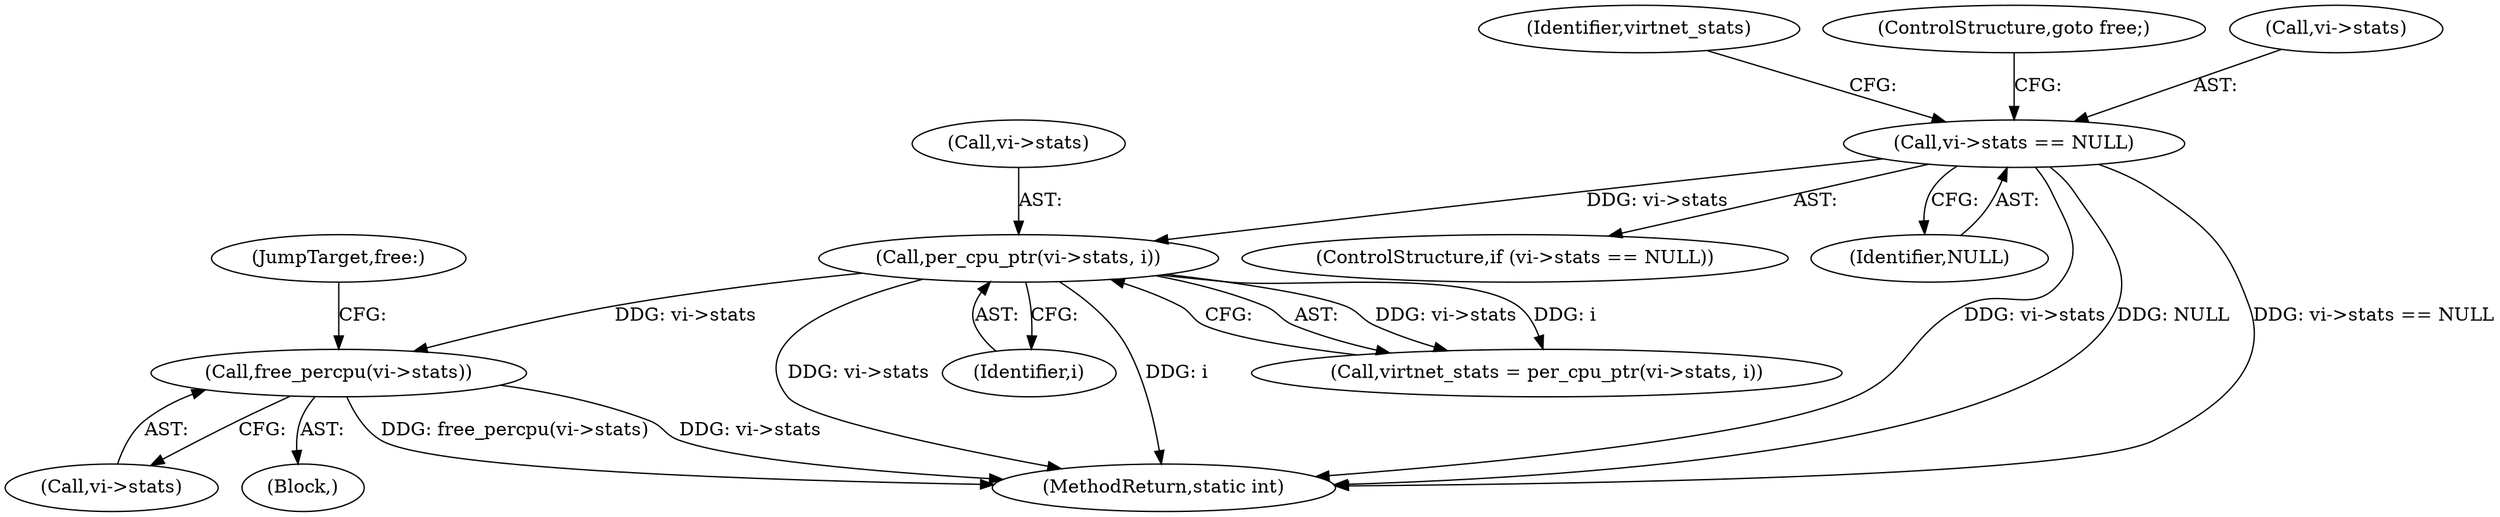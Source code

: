 digraph "0_linux_48900cb6af4282fa0fb6ff4d72a81aa3dadb5c39@API" {
"1000633" [label="(Call,free_percpu(vi->stats))"];
"1000361" [label="(Call,per_cpu_ptr(vi->stats, i))"];
"1000351" [label="(Call,vi->stats == NULL)"];
"1000361" [label="(Call,per_cpu_ptr(vi->stats, i))"];
"1000350" [label="(ControlStructure,if (vi->stats == NULL))"];
"1000642" [label="(MethodReturn,static int)"];
"1000633" [label="(Call,free_percpu(vi->stats))"];
"1000365" [label="(Identifier,i)"];
"1000362" [label="(Call,vi->stats)"];
"1000360" [label="(Identifier,virtnet_stats)"];
"1000359" [label="(Call,virtnet_stats = per_cpu_ptr(vi->stats, i))"];
"1000355" [label="(Identifier,NULL)"];
"1000351" [label="(Call,vi->stats == NULL)"];
"1000634" [label="(Call,vi->stats)"];
"1000356" [label="(ControlStructure,goto free;)"];
"1000637" [label="(JumpTarget,free:)"];
"1000352" [label="(Call,vi->stats)"];
"1000118" [label="(Block,)"];
"1000633" -> "1000118"  [label="AST: "];
"1000633" -> "1000634"  [label="CFG: "];
"1000634" -> "1000633"  [label="AST: "];
"1000637" -> "1000633"  [label="CFG: "];
"1000633" -> "1000642"  [label="DDG: free_percpu(vi->stats)"];
"1000633" -> "1000642"  [label="DDG: vi->stats"];
"1000361" -> "1000633"  [label="DDG: vi->stats"];
"1000361" -> "1000359"  [label="AST: "];
"1000361" -> "1000365"  [label="CFG: "];
"1000362" -> "1000361"  [label="AST: "];
"1000365" -> "1000361"  [label="AST: "];
"1000359" -> "1000361"  [label="CFG: "];
"1000361" -> "1000642"  [label="DDG: i"];
"1000361" -> "1000642"  [label="DDG: vi->stats"];
"1000361" -> "1000359"  [label="DDG: vi->stats"];
"1000361" -> "1000359"  [label="DDG: i"];
"1000351" -> "1000361"  [label="DDG: vi->stats"];
"1000351" -> "1000350"  [label="AST: "];
"1000351" -> "1000355"  [label="CFG: "];
"1000352" -> "1000351"  [label="AST: "];
"1000355" -> "1000351"  [label="AST: "];
"1000356" -> "1000351"  [label="CFG: "];
"1000360" -> "1000351"  [label="CFG: "];
"1000351" -> "1000642"  [label="DDG: vi->stats == NULL"];
"1000351" -> "1000642"  [label="DDG: vi->stats"];
"1000351" -> "1000642"  [label="DDG: NULL"];
}
